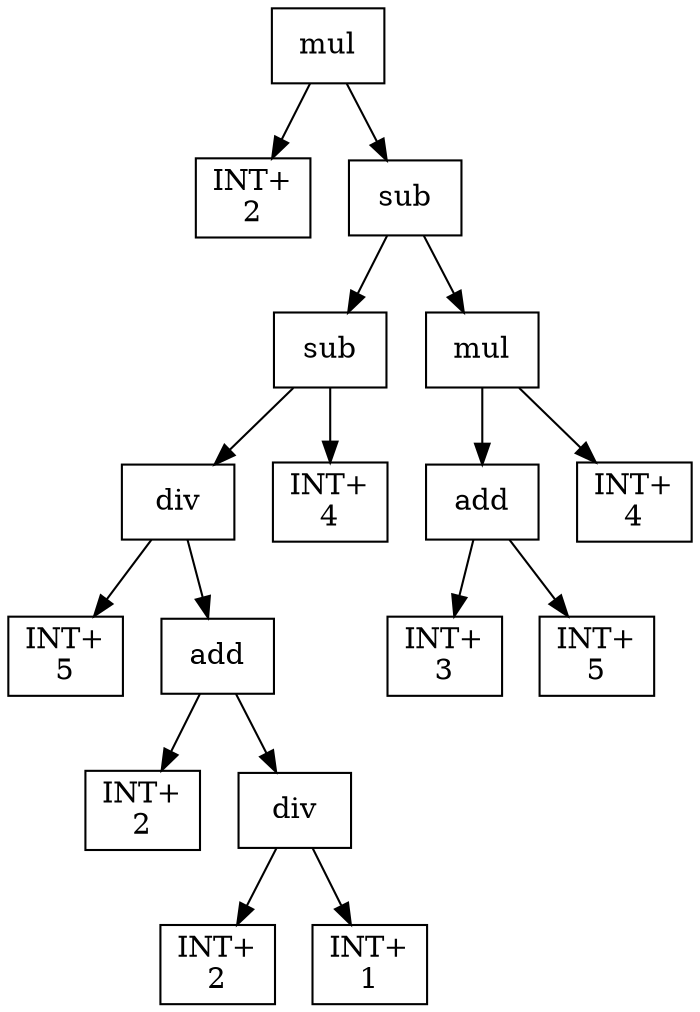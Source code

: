 digraph expr {
  node [shape=box];
  n1 [label="mul"];
  n2 [label="INT+\n2"];
  n3 [label="sub"];
  n4 [label="sub"];
  n5 [label="div"];
  n6 [label="INT+\n5"];
  n7 [label="add"];
  n8 [label="INT+\n2"];
  n9 [label="div"];
  n10 [label="INT+\n2"];
  n11 [label="INT+\n1"];
  n9 -> n10;
  n9 -> n11;
  n7 -> n8;
  n7 -> n9;
  n5 -> n6;
  n5 -> n7;
  n12 [label="INT+\n4"];
  n4 -> n5;
  n4 -> n12;
  n13 [label="mul"];
  n14 [label="add"];
  n15 [label="INT+\n3"];
  n16 [label="INT+\n5"];
  n14 -> n15;
  n14 -> n16;
  n17 [label="INT+\n4"];
  n13 -> n14;
  n13 -> n17;
  n3 -> n4;
  n3 -> n13;
  n1 -> n2;
  n1 -> n3;
}